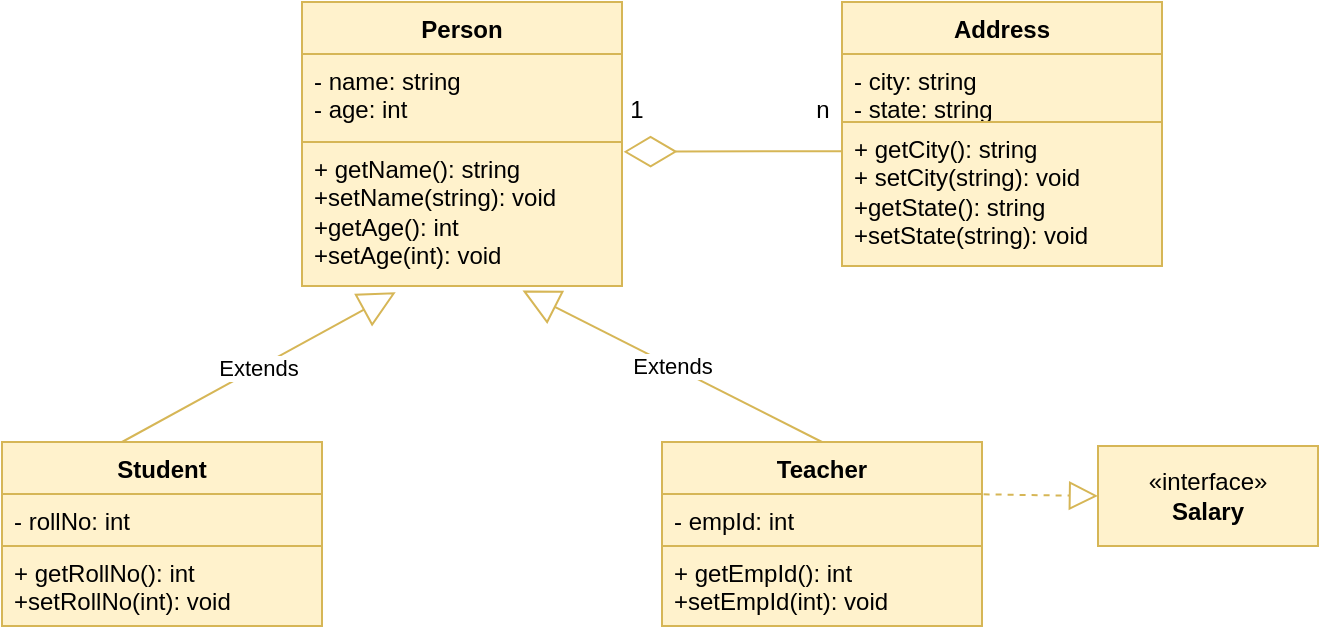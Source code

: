 <mxfile version="21.6.5" type="google">
  <diagram name="Page-1" id="cTJouMvlElkX_facJMjP">
    <mxGraphModel grid="1" page="1" gridSize="14" guides="1" tooltips="1" connect="1" arrows="1" fold="1" pageScale="1" pageWidth="850" pageHeight="1100" math="0" shadow="0">
      <root>
        <mxCell id="0" />
        <mxCell id="1" parent="0" />
        <mxCell id="f_US4Uf2xykhbNlDlb5E-2" value="Person" style="swimlane;fontStyle=1;align=center;verticalAlign=top;childLayout=stackLayout;horizontal=1;startSize=26;horizontalStack=0;resizeParent=1;resizeParentMax=0;resizeLast=0;collapsible=1;marginBottom=0;whiteSpace=wrap;html=1;fillColor=#fff2cc;strokeColor=#d6b656;" vertex="1" parent="1">
          <mxGeometry x="330" y="30" width="160" height="142" as="geometry" />
        </mxCell>
        <mxCell id="f_US4Uf2xykhbNlDlb5E-3" value="- name: string&lt;br&gt;- age: int" style="text;align=left;verticalAlign=top;spacingLeft=4;spacingRight=4;overflow=hidden;rotatable=0;points=[[0,0.5],[1,0.5]];portConstraint=eastwest;whiteSpace=wrap;html=1;fillColor=#fff2cc;strokeColor=#d6b656;" vertex="1" parent="f_US4Uf2xykhbNlDlb5E-2">
          <mxGeometry y="26" width="160" height="44" as="geometry" />
        </mxCell>
        <mxCell id="f_US4Uf2xykhbNlDlb5E-5" value="+ getName(): string&lt;br&gt;+setName(string): void&lt;br&gt;+getAge(): int&lt;br&gt;+setAge(int): void&amp;nbsp;" style="text;align=left;verticalAlign=top;spacingLeft=4;spacingRight=4;overflow=hidden;rotatable=0;points=[[0,0.5],[1,0.5]];portConstraint=eastwest;whiteSpace=wrap;html=1;fillColor=#fff2cc;strokeColor=#d6b656;" vertex="1" parent="f_US4Uf2xykhbNlDlb5E-2">
          <mxGeometry y="70" width="160" height="72" as="geometry" />
        </mxCell>
        <mxCell id="f_US4Uf2xykhbNlDlb5E-6" value="Student" style="swimlane;fontStyle=1;align=center;verticalAlign=top;childLayout=stackLayout;horizontal=1;startSize=26;horizontalStack=0;resizeParent=1;resizeParentMax=0;resizeLast=0;collapsible=1;marginBottom=0;whiteSpace=wrap;html=1;fillColor=#fff2cc;strokeColor=#d6b656;" vertex="1" parent="1">
          <mxGeometry x="180" y="250" width="160" height="92" as="geometry" />
        </mxCell>
        <mxCell id="f_US4Uf2xykhbNlDlb5E-15" value="Extends" style="endArrow=block;endSize=16;endFill=0;html=1;rounded=0;entryX=0.293;entryY=1.043;entryDx=0;entryDy=0;entryPerimeter=0;fillColor=#fff2cc;strokeColor=#d6b656;" edge="1" parent="f_US4Uf2xykhbNlDlb5E-6" target="f_US4Uf2xykhbNlDlb5E-5">
          <mxGeometry width="160" relative="1" as="geometry">
            <mxPoint x="60" as="sourcePoint" />
            <mxPoint x="160" y="-60" as="targetPoint" />
          </mxGeometry>
        </mxCell>
        <mxCell id="f_US4Uf2xykhbNlDlb5E-7" value="- rollNo: int" style="text;align=left;verticalAlign=top;spacingLeft=4;spacingRight=4;overflow=hidden;rotatable=0;points=[[0,0.5],[1,0.5]];portConstraint=eastwest;whiteSpace=wrap;html=1;fillColor=#fff2cc;strokeColor=#d6b656;" vertex="1" parent="f_US4Uf2xykhbNlDlb5E-6">
          <mxGeometry y="26" width="160" height="26" as="geometry" />
        </mxCell>
        <mxCell id="f_US4Uf2xykhbNlDlb5E-9" value="+ getRollNo(): int&lt;br&gt;+setRollNo(int): void" style="text;align=left;verticalAlign=top;spacingLeft=4;spacingRight=4;overflow=hidden;rotatable=0;points=[[0,0.5],[1,0.5]];portConstraint=eastwest;whiteSpace=wrap;html=1;fillColor=#fff2cc;strokeColor=#d6b656;" vertex="1" parent="f_US4Uf2xykhbNlDlb5E-6">
          <mxGeometry y="52" width="160" height="40" as="geometry" />
        </mxCell>
        <mxCell id="f_US4Uf2xykhbNlDlb5E-10" value="Teacher" style="swimlane;fontStyle=1;align=center;verticalAlign=top;childLayout=stackLayout;horizontal=1;startSize=26;horizontalStack=0;resizeParent=1;resizeParentMax=0;resizeLast=0;collapsible=1;marginBottom=0;whiteSpace=wrap;html=1;fillColor=#fff2cc;strokeColor=#d6b656;" vertex="1" parent="1">
          <mxGeometry x="510" y="250" width="160" height="92" as="geometry" />
        </mxCell>
        <mxCell id="f_US4Uf2xykhbNlDlb5E-11" value="- empId: int" style="text;align=left;verticalAlign=top;spacingLeft=4;spacingRight=4;overflow=hidden;rotatable=0;points=[[0,0.5],[1,0.5]];portConstraint=eastwest;whiteSpace=wrap;html=1;fillColor=#fff2cc;strokeColor=#d6b656;" vertex="1" parent="f_US4Uf2xykhbNlDlb5E-10">
          <mxGeometry y="26" width="160" height="26" as="geometry" />
        </mxCell>
        <mxCell id="f_US4Uf2xykhbNlDlb5E-13" value="+ getEmpId(): int&lt;br&gt;+setEmpId(int): void" style="text;align=left;verticalAlign=top;spacingLeft=4;spacingRight=4;overflow=hidden;rotatable=0;points=[[0,0.5],[1,0.5]];portConstraint=eastwest;whiteSpace=wrap;html=1;fillColor=#fff2cc;strokeColor=#d6b656;" vertex="1" parent="f_US4Uf2xykhbNlDlb5E-10">
          <mxGeometry y="52" width="160" height="40" as="geometry" />
        </mxCell>
        <mxCell id="f_US4Uf2xykhbNlDlb5E-16" value="Extends" style="endArrow=block;endSize=16;endFill=0;html=1;rounded=0;exitX=0.5;exitY=0;exitDx=0;exitDy=0;entryX=0.689;entryY=1.031;entryDx=0;entryDy=0;entryPerimeter=0;fillColor=#fff2cc;strokeColor=#d6b656;" edge="1" parent="1" source="f_US4Uf2xykhbNlDlb5E-10" target="f_US4Uf2xykhbNlDlb5E-5">
          <mxGeometry width="160" relative="1" as="geometry">
            <mxPoint x="430" y="220" as="sourcePoint" />
            <mxPoint x="490" y="180" as="targetPoint" />
          </mxGeometry>
        </mxCell>
        <mxCell id="f_US4Uf2xykhbNlDlb5E-17" value="Address" style="swimlane;fontStyle=1;align=center;verticalAlign=top;childLayout=stackLayout;horizontal=1;startSize=26;horizontalStack=0;resizeParent=1;resizeParentMax=0;resizeLast=0;collapsible=1;marginBottom=0;whiteSpace=wrap;html=1;fillColor=#fff2cc;strokeColor=#d6b656;" vertex="1" parent="1">
          <mxGeometry x="600" y="30" width="160" height="132" as="geometry" />
        </mxCell>
        <mxCell id="f_US4Uf2xykhbNlDlb5E-18" value="- city: string&lt;br&gt;- state: string" style="text;align=left;verticalAlign=top;spacingLeft=4;spacingRight=4;overflow=hidden;rotatable=0;points=[[0,0.5],[1,0.5]];portConstraint=eastwest;whiteSpace=wrap;html=1;fillColor=#fff2cc;strokeColor=#d6b656;" vertex="1" parent="f_US4Uf2xykhbNlDlb5E-17">
          <mxGeometry y="26" width="160" height="34" as="geometry" />
        </mxCell>
        <mxCell id="f_US4Uf2xykhbNlDlb5E-20" value="+ getCity(): string&lt;br&gt;+ setCity(string): void&lt;br&gt;+getState(): string&lt;br&gt;+setState(string): void" style="text;align=left;verticalAlign=top;spacingLeft=4;spacingRight=4;overflow=hidden;rotatable=0;points=[[0,0.5],[1,0.5]];portConstraint=eastwest;whiteSpace=wrap;html=1;fillColor=#fff2cc;strokeColor=#d6b656;" vertex="1" parent="f_US4Uf2xykhbNlDlb5E-17">
          <mxGeometry y="60" width="160" height="72" as="geometry" />
        </mxCell>
        <mxCell id="f_US4Uf2xykhbNlDlb5E-21" value="" style="endArrow=diamondThin;endFill=0;endSize=24;html=1;rounded=0;exitX=1.005;exitY=0.609;exitDx=0;exitDy=0;exitPerimeter=0;entryX=1.005;entryY=0.609;entryDx=0;entryDy=0;entryPerimeter=0;fillColor=#fff2cc;strokeColor=#d6b656;" edge="1" parent="1">
          <mxGeometry width="160" relative="1" as="geometry">
            <mxPoint x="600" y="104.57" as="sourcePoint" />
            <mxPoint x="490.8" y="104.872" as="targetPoint" />
          </mxGeometry>
        </mxCell>
        <mxCell id="f_US4Uf2xykhbNlDlb5E-22" value="" style="endArrow=block;dashed=1;endFill=0;endSize=12;html=1;rounded=0;entryX=0;entryY=0.5;entryDx=0;entryDy=0;exitX=1.005;exitY=0.007;exitDx=0;exitDy=0;exitPerimeter=0;fillColor=#fff2cc;strokeColor=#d6b656;" edge="1" parent="1" source="f_US4Uf2xykhbNlDlb5E-11" target="f_US4Uf2xykhbNlDlb5E-23">
          <mxGeometry width="160" relative="1" as="geometry">
            <mxPoint x="670" y="300" as="sourcePoint" />
            <mxPoint x="680" y="220" as="targetPoint" />
          </mxGeometry>
        </mxCell>
        <mxCell id="f_US4Uf2xykhbNlDlb5E-23" value="«interface»&lt;br&gt;&lt;b&gt;Salary&lt;/b&gt;" style="html=1;whiteSpace=wrap;fillColor=#fff2cc;strokeColor=#d6b656;" vertex="1" parent="1">
          <mxGeometry x="728" y="252" width="110" height="50" as="geometry" />
        </mxCell>
        <mxCell id="f_US4Uf2xykhbNlDlb5E-27" value="1" style="text;html=1;align=center;verticalAlign=middle;resizable=0;points=[];autosize=1;" vertex="1" parent="1">
          <mxGeometry x="476" y="70" width="42" height="28" as="geometry" />
        </mxCell>
        <mxCell id="f_US4Uf2xykhbNlDlb5E-28" value="n" style="text;html=1;align=center;verticalAlign=middle;resizable=0;points=[];autosize=1;" vertex="1" parent="1">
          <mxGeometry x="569" y="70" width="42" height="28" as="geometry" />
        </mxCell>
      </root>
    </mxGraphModel>
  </diagram>
</mxfile>
